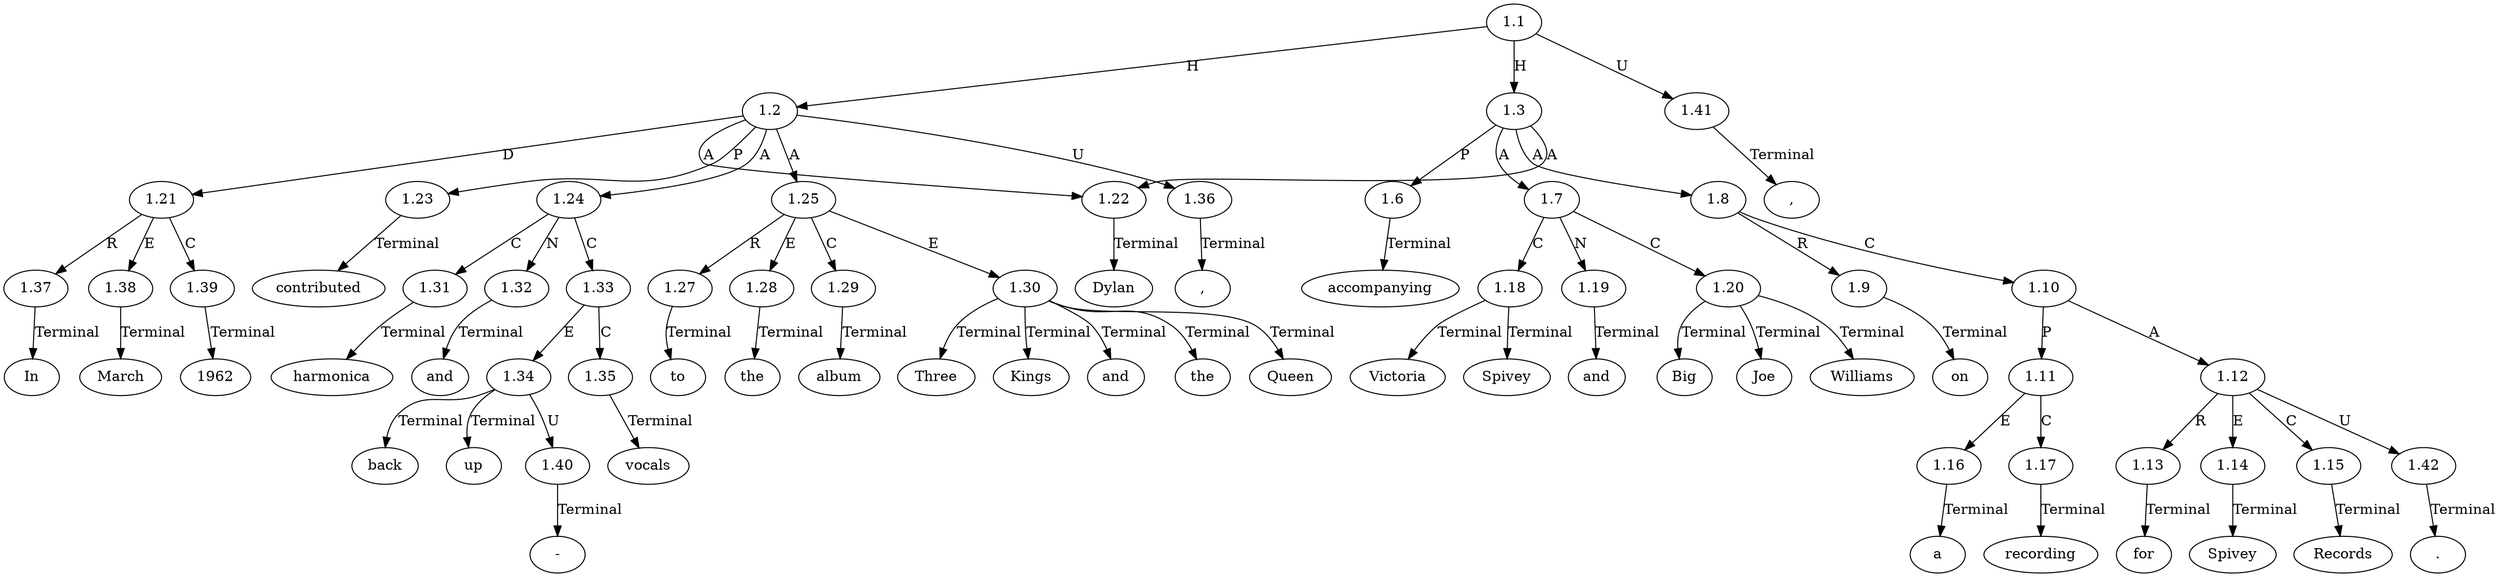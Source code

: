 // Graph
digraph {
	0.1 [label=In ordering=out]
	0.10 [label="-" ordering=out]
	0.11 [label=up ordering=out]
	0.12 [label=vocals ordering=out]
	0.13 [label=to ordering=out]
	0.14 [label=the ordering=out]
	0.15 [label=album ordering=out]
	0.16 [label=Three ordering=out]
	0.17 [label=Kings ordering=out]
	0.18 [label=and ordering=out]
	0.19 [label=the ordering=out]
	0.2 [label=March ordering=out]
	0.20 [label=Queen ordering=out]
	0.21 [label="," ordering=out]
	0.22 [label=accompanying ordering=out]
	0.23 [label=Victoria ordering=out]
	0.24 [label=Spivey ordering=out]
	0.25 [label=and ordering=out]
	0.26 [label=Big ordering=out]
	0.27 [label=Joe ordering=out]
	0.28 [label=Williams ordering=out]
	0.29 [label=on ordering=out]
	0.3 [label=1962 ordering=out]
	0.30 [label=a ordering=out]
	0.31 [label=recording ordering=out]
	0.32 [label=for ordering=out]
	0.33 [label=Spivey ordering=out]
	0.34 [label=Records ordering=out]
	0.35 [label="." ordering=out]
	0.4 [label="," ordering=out]
	0.5 [label=Dylan ordering=out]
	0.6 [label=contributed ordering=out]
	0.7 [label=harmonica ordering=out]
	0.8 [label=and ordering=out]
	0.9 [label=back ordering=out]
	1.1 [label=1.1 ordering=out]
	1.2 [label=1.2 ordering=out]
	1.3 [label=1.3 ordering=out]
	1.6 [label=1.6 ordering=out]
	1.7 [label=1.7 ordering=out]
	1.8 [label=1.8 ordering=out]
	1.9 [label=1.9 ordering=out]
	1.10 [label=1.10 ordering=out]
	1.11 [label=1.11 ordering=out]
	1.12 [label=1.12 ordering=out]
	1.13 [label=1.13 ordering=out]
	1.14 [label=1.14 ordering=out]
	1.15 [label=1.15 ordering=out]
	1.16 [label=1.16 ordering=out]
	1.17 [label=1.17 ordering=out]
	1.18 [label=1.18 ordering=out]
	1.19 [label=1.19 ordering=out]
	1.20 [label=1.20 ordering=out]
	1.21 [label=1.21 ordering=out]
	1.22 [label=1.22 ordering=out]
	1.23 [label=1.23 ordering=out]
	1.24 [label=1.24 ordering=out]
	1.25 [label=1.25 ordering=out]
	1.27 [label=1.27 ordering=out]
	1.28 [label=1.28 ordering=out]
	1.29 [label=1.29 ordering=out]
	1.30 [label=1.30 ordering=out]
	1.31 [label=1.31 ordering=out]
	1.32 [label=1.32 ordering=out]
	1.33 [label=1.33 ordering=out]
	1.34 [label=1.34 ordering=out]
	1.35 [label=1.35 ordering=out]
	1.36 [label=1.36 ordering=out]
	1.37 [label=1.37 ordering=out]
	1.38 [label=1.38 ordering=out]
	1.39 [label=1.39 ordering=out]
	1.40 [label=1.40 ordering=out]
	1.41 [label=1.41 ordering=out]
	1.42 [label=1.42 ordering=out]
	1.1 -> 1.2 [label=H ordering=out]
	1.1 -> 1.3 [label=H ordering=out]
	1.1 -> 1.41 [label=U ordering=out]
	1.2 -> 1.21 [label=D ordering=out]
	1.2 -> 1.22 [label=A ordering=out]
	1.2 -> 1.23 [label=P ordering=out]
	1.2 -> 1.24 [label=A ordering=out]
	1.2 -> 1.25 [label=A ordering=out]
	1.2 -> 1.36 [label=U ordering=out]
	1.3 -> 1.6 [label=P ordering=out]
	1.3 -> 1.7 [label=A ordering=out]
	1.3 -> 1.8 [label=A ordering=out]
	1.3 -> 1.22 [label=A ordering=out]
	1.6 -> 0.22 [label=Terminal ordering=out]
	1.7 -> 1.18 [label=C ordering=out]
	1.7 -> 1.19 [label=N ordering=out]
	1.7 -> 1.20 [label=C ordering=out]
	1.8 -> 1.9 [label=R ordering=out]
	1.8 -> 1.10 [label=C ordering=out]
	1.9 -> 0.29 [label=Terminal ordering=out]
	1.10 -> 1.11 [label=P ordering=out]
	1.10 -> 1.12 [label=A ordering=out]
	1.11 -> 1.16 [label=E ordering=out]
	1.11 -> 1.17 [label=C ordering=out]
	1.12 -> 1.13 [label=R ordering=out]
	1.12 -> 1.14 [label=E ordering=out]
	1.12 -> 1.15 [label=C ordering=out]
	1.12 -> 1.42 [label=U ordering=out]
	1.13 -> 0.32 [label=Terminal ordering=out]
	1.14 -> 0.33 [label=Terminal ordering=out]
	1.15 -> 0.34 [label=Terminal ordering=out]
	1.16 -> 0.30 [label=Terminal ordering=out]
	1.17 -> 0.31 [label=Terminal ordering=out]
	1.18 -> 0.23 [label=Terminal ordering=out]
	1.18 -> 0.24 [label=Terminal ordering=out]
	1.19 -> 0.25 [label=Terminal ordering=out]
	1.20 -> 0.26 [label=Terminal ordering=out]
	1.20 -> 0.27 [label=Terminal ordering=out]
	1.20 -> 0.28 [label=Terminal ordering=out]
	1.21 -> 1.37 [label=R ordering=out]
	1.21 -> 1.38 [label=E ordering=out]
	1.21 -> 1.39 [label=C ordering=out]
	1.22 -> 0.5 [label=Terminal ordering=out]
	1.23 -> 0.6 [label=Terminal ordering=out]
	1.24 -> 1.31 [label=C ordering=out]
	1.24 -> 1.32 [label=N ordering=out]
	1.24 -> 1.33 [label=C ordering=out]
	1.25 -> 1.27 [label=R ordering=out]
	1.25 -> 1.28 [label=E ordering=out]
	1.25 -> 1.29 [label=C ordering=out]
	1.25 -> 1.30 [label=E ordering=out]
	1.27 -> 0.13 [label=Terminal ordering=out]
	1.28 -> 0.14 [label=Terminal ordering=out]
	1.29 -> 0.15 [label=Terminal ordering=out]
	1.30 -> 0.16 [label=Terminal ordering=out]
	1.30 -> 0.17 [label=Terminal ordering=out]
	1.30 -> 0.18 [label=Terminal ordering=out]
	1.30 -> 0.19 [label=Terminal ordering=out]
	1.30 -> 0.20 [label=Terminal ordering=out]
	1.31 -> 0.7 [label=Terminal ordering=out]
	1.32 -> 0.8 [label=Terminal ordering=out]
	1.33 -> 1.34 [label=E ordering=out]
	1.33 -> 1.35 [label=C ordering=out]
	1.34 -> 0.9 [label=Terminal ordering=out]
	1.34 -> 0.11 [label=Terminal ordering=out]
	1.34 -> 1.40 [label=U ordering=out]
	1.35 -> 0.12 [label=Terminal ordering=out]
	1.36 -> 0.4 [label=Terminal ordering=out]
	1.37 -> 0.1 [label=Terminal ordering=out]
	1.38 -> 0.2 [label=Terminal ordering=out]
	1.39 -> 0.3 [label=Terminal ordering=out]
	1.40 -> 0.10 [label=Terminal ordering=out]
	1.41 -> 0.21 [label=Terminal ordering=out]
	1.42 -> 0.35 [label=Terminal ordering=out]
}
